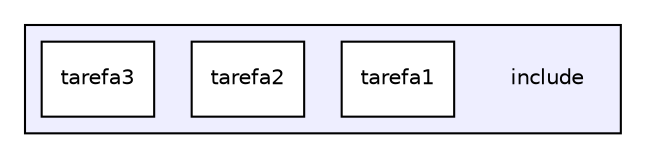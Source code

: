 digraph "include" {
  compound=true
  node [ fontsize="10", fontname="Helvetica"];
  edge [ labelfontsize="10", labelfontname="Helvetica"];
  subgraph clusterdir_d44c64559bbebec7f509842c48db8b23 {
    graph [ bgcolor="#eeeeff", pencolor="black", label="" URL="dir_d44c64559bbebec7f509842c48db8b23.html"];
    dir_d44c64559bbebec7f509842c48db8b23 [shape=plaintext label="include"];
    dir_ad5759b797f82f191555df26dd5932b0 [shape=box label="tarefa1" color="black" fillcolor="white" style="filled" URL="dir_ad5759b797f82f191555df26dd5932b0.html"];
    dir_2b8e0d30e6fff56d7dc289ec5f300781 [shape=box label="tarefa2" color="black" fillcolor="white" style="filled" URL="dir_2b8e0d30e6fff56d7dc289ec5f300781.html"];
    dir_a802c90beec2d083103add5cb3c8cf2e [shape=box label="tarefa3" color="black" fillcolor="white" style="filled" URL="dir_a802c90beec2d083103add5cb3c8cf2e.html"];
  }
}
